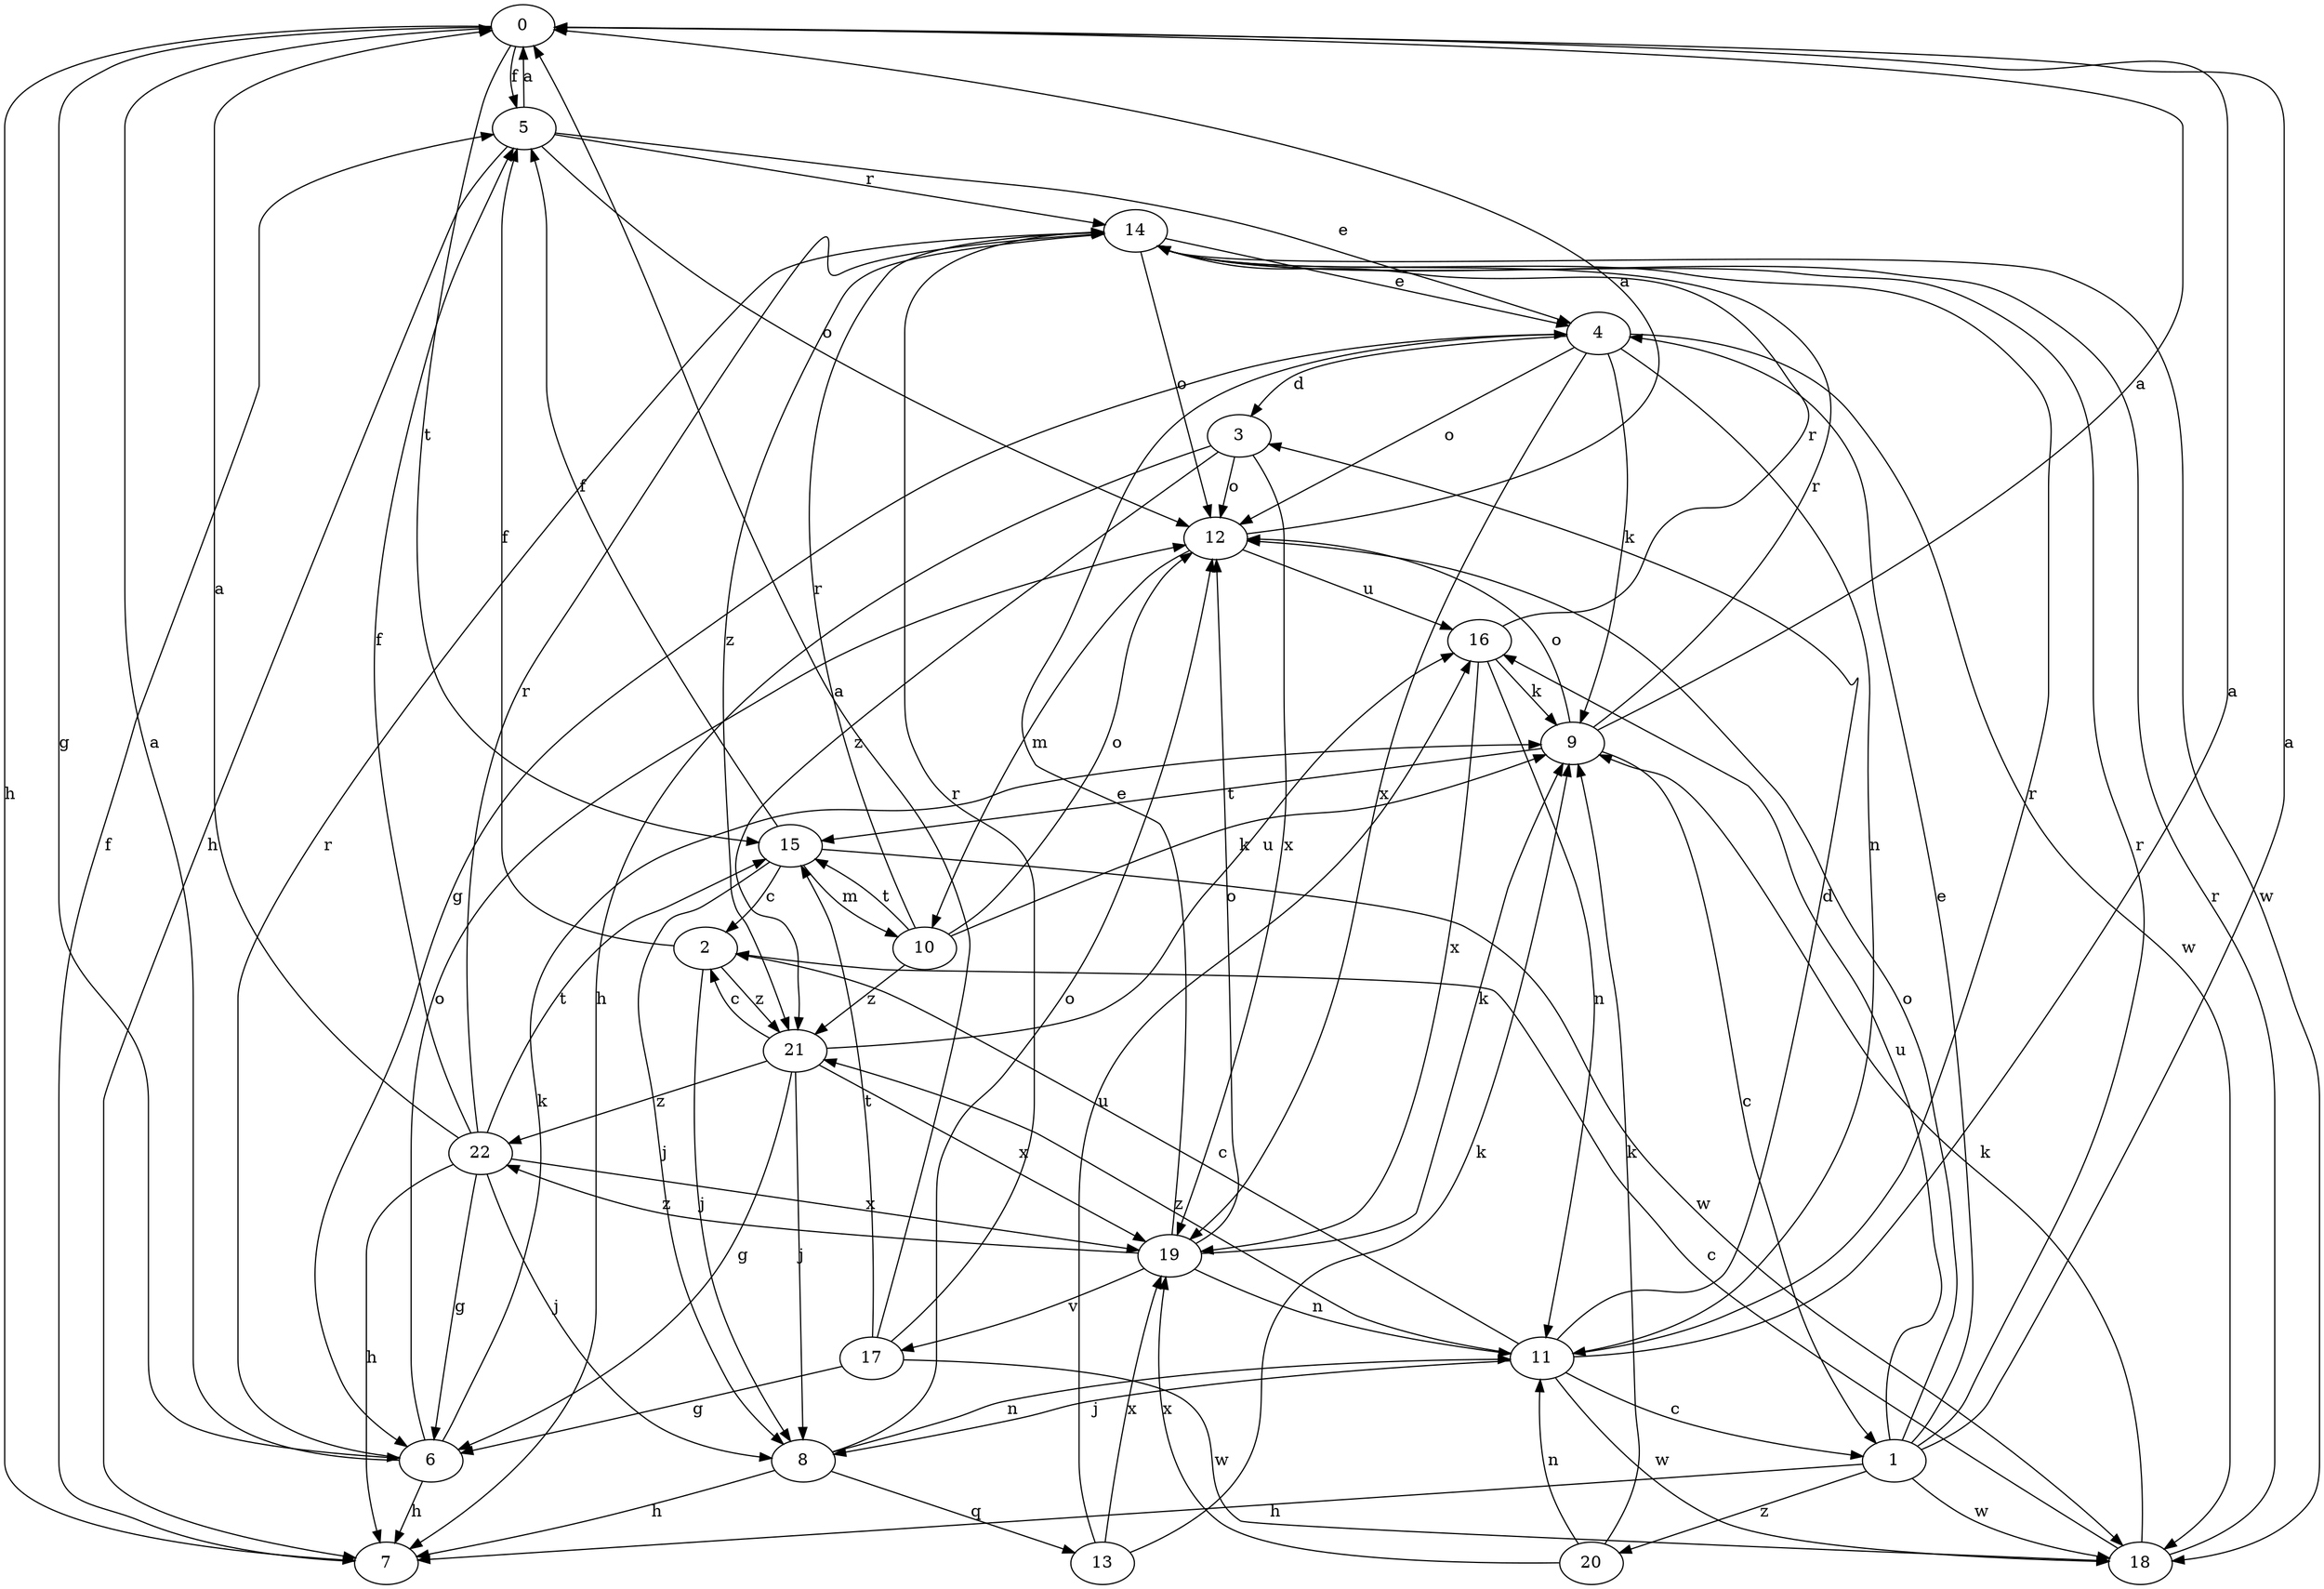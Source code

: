 strict digraph  {
0;
1;
2;
3;
4;
5;
6;
7;
8;
9;
10;
11;
12;
13;
14;
15;
16;
17;
18;
19;
20;
21;
22;
0 -> 5  [label=f];
0 -> 6  [label=g];
0 -> 7  [label=h];
0 -> 15  [label=t];
1 -> 0  [label=a];
1 -> 4  [label=e];
1 -> 7  [label=h];
1 -> 12  [label=o];
1 -> 14  [label=r];
1 -> 16  [label=u];
1 -> 18  [label=w];
1 -> 20  [label=z];
2 -> 5  [label=f];
2 -> 8  [label=j];
2 -> 21  [label=z];
3 -> 7  [label=h];
3 -> 12  [label=o];
3 -> 19  [label=x];
3 -> 21  [label=z];
4 -> 3  [label=d];
4 -> 6  [label=g];
4 -> 9  [label=k];
4 -> 11  [label=n];
4 -> 12  [label=o];
4 -> 18  [label=w];
4 -> 19  [label=x];
5 -> 0  [label=a];
5 -> 4  [label=e];
5 -> 7  [label=h];
5 -> 12  [label=o];
5 -> 14  [label=r];
6 -> 0  [label=a];
6 -> 7  [label=h];
6 -> 9  [label=k];
6 -> 12  [label=o];
6 -> 14  [label=r];
7 -> 5  [label=f];
8 -> 7  [label=h];
8 -> 11  [label=n];
8 -> 12  [label=o];
8 -> 13  [label=q];
9 -> 0  [label=a];
9 -> 1  [label=c];
9 -> 12  [label=o];
9 -> 14  [label=r];
9 -> 15  [label=t];
10 -> 9  [label=k];
10 -> 12  [label=o];
10 -> 14  [label=r];
10 -> 15  [label=t];
10 -> 21  [label=z];
11 -> 0  [label=a];
11 -> 1  [label=c];
11 -> 2  [label=c];
11 -> 3  [label=d];
11 -> 8  [label=j];
11 -> 14  [label=r];
11 -> 18  [label=w];
11 -> 21  [label=z];
12 -> 0  [label=a];
12 -> 10  [label=m];
12 -> 16  [label=u];
13 -> 9  [label=k];
13 -> 16  [label=u];
13 -> 19  [label=x];
14 -> 4  [label=e];
14 -> 12  [label=o];
14 -> 18  [label=w];
14 -> 21  [label=z];
15 -> 2  [label=c];
15 -> 5  [label=f];
15 -> 8  [label=j];
15 -> 10  [label=m];
15 -> 18  [label=w];
16 -> 9  [label=k];
16 -> 11  [label=n];
16 -> 14  [label=r];
16 -> 19  [label=x];
17 -> 0  [label=a];
17 -> 6  [label=g];
17 -> 14  [label=r];
17 -> 15  [label=t];
17 -> 18  [label=w];
18 -> 2  [label=c];
18 -> 9  [label=k];
18 -> 14  [label=r];
19 -> 4  [label=e];
19 -> 9  [label=k];
19 -> 11  [label=n];
19 -> 12  [label=o];
19 -> 17  [label=v];
19 -> 22  [label=z];
20 -> 9  [label=k];
20 -> 11  [label=n];
20 -> 19  [label=x];
21 -> 2  [label=c];
21 -> 6  [label=g];
21 -> 8  [label=j];
21 -> 16  [label=u];
21 -> 19  [label=x];
21 -> 22  [label=z];
22 -> 0  [label=a];
22 -> 5  [label=f];
22 -> 6  [label=g];
22 -> 7  [label=h];
22 -> 8  [label=j];
22 -> 14  [label=r];
22 -> 15  [label=t];
22 -> 19  [label=x];
}
